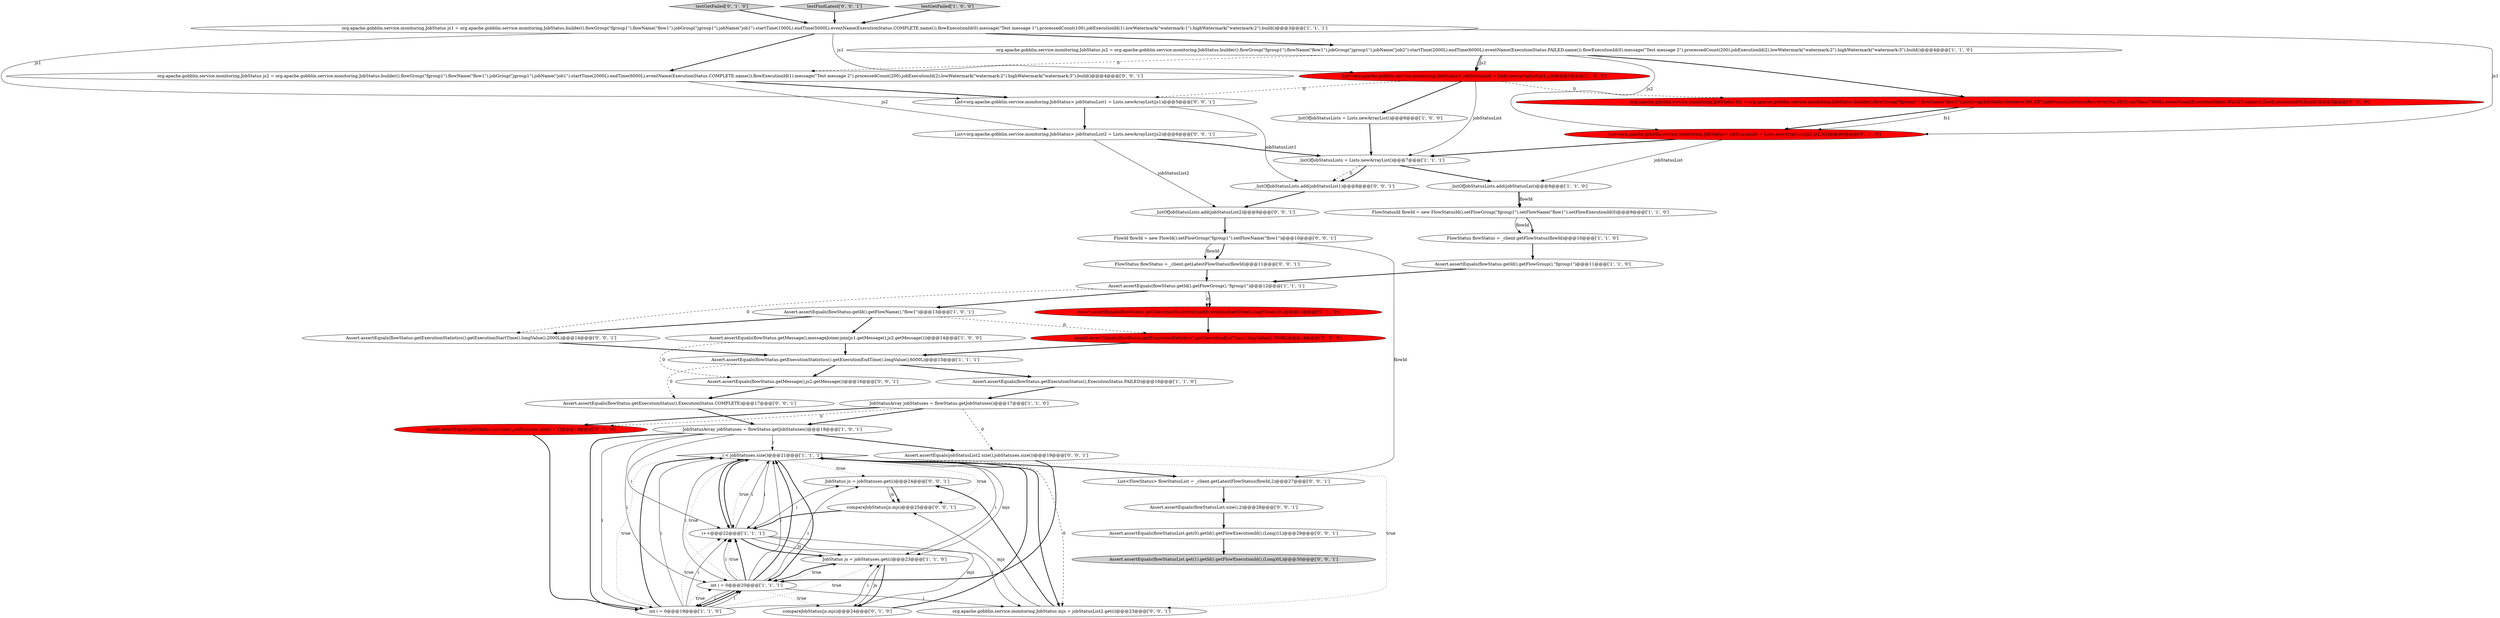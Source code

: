 digraph {
37 [style = filled, label = "FlowStatus flowStatus = _client.getLatestFlowStatus(flowId)@@@11@@@['0', '0', '1']", fillcolor = white, shape = ellipse image = "AAA0AAABBB3BBB"];
23 [style = filled, label = "testGetFailed['0', '1', '0']", fillcolor = lightgray, shape = diamond image = "AAA0AAABBB2BBB"];
36 [style = filled, label = "_listOfJobStatusLists.add(jobStatusList2)@@@9@@@['0', '0', '1']", fillcolor = white, shape = ellipse image = "AAA0AAABBB3BBB"];
29 [style = filled, label = "JobStatus js = jobStatuses.get(i)@@@24@@@['0', '0', '1']", fillcolor = white, shape = ellipse image = "AAA0AAABBB3BBB"];
44 [style = filled, label = "FlowId flowId = new FlowId().setFlowGroup(\"fgroup1\").setFlowName(\"flow1\")@@@10@@@['0', '0', '1']", fillcolor = white, shape = ellipse image = "AAA0AAABBB3BBB"];
5 [style = filled, label = "_listOfJobStatusLists = Lists.newArrayList()@@@6@@@['1', '0', '0']", fillcolor = white, shape = ellipse image = "AAA0AAABBB1BBB"];
1 [style = filled, label = "JobStatusArray jobStatuses = flowStatus.getJobStatuses()@@@17@@@['1', '1', '0']", fillcolor = white, shape = ellipse image = "AAA0AAABBB1BBB"];
14 [style = filled, label = "Assert.assertEquals(flowStatus.getMessage(),messageJoiner.join(js1.getMessage(),js2.getMessage()))@@@14@@@['1', '0', '0']", fillcolor = white, shape = ellipse image = "AAA0AAABBB1BBB"];
28 [style = filled, label = "compareJobStatus(js,mjs)@@@24@@@['0', '1', '0']", fillcolor = white, shape = ellipse image = "AAA0AAABBB2BBB"];
13 [style = filled, label = "org.apache.gobblin.service.monitoring.JobStatus js2 = org.apache.gobblin.service.monitoring.JobStatus.builder().flowGroup(\"fgroup1\").flowName(\"flow1\").jobGroup(\"jgroup1\").jobName(\"job2\").startTime(2000L).endTime(6000L).eventName(ExecutionStatus.FAILED.name()).flowExecutionId(0).message(\"Test message 2\").processedCount(200).jobExecutionId(2).lowWatermark(\"watermark:2\").highWatermark(\"watermark:3\").build()@@@4@@@['1', '1', '0']", fillcolor = white, shape = ellipse image = "AAA0AAABBB1BBB"];
15 [style = filled, label = "Assert.assertEquals(flowStatus.getId().getFlowGroup(),\"fgroup1\")@@@11@@@['1', '1', '0']", fillcolor = white, shape = ellipse image = "AAA0AAABBB1BBB"];
26 [style = filled, label = "Assert.assertEquals(flowStatus.getExecutionStatistics().getExecutionEndTime().longValue(),7000L)@@@14@@@['0', '1', '0']", fillcolor = red, shape = ellipse image = "AAA1AAABBB2BBB"];
38 [style = filled, label = "Assert.assertEquals(flowStatusList.get(1).getId().getFlowExecutionId(),(Long)0L)@@@30@@@['0', '0', '1']", fillcolor = lightgray, shape = ellipse image = "AAA0AAABBB3BBB"];
11 [style = filled, label = "Assert.assertEquals(flowStatus.getExecutionStatistics().getExecutionEndTime().longValue(),6000L)@@@15@@@['1', '1', '1']", fillcolor = white, shape = ellipse image = "AAA0AAABBB1BBB"];
21 [style = filled, label = "Assert.assertEquals(flowStatus.getId().getFlowName(),\"flow1\")@@@13@@@['1', '0', '1']", fillcolor = white, shape = ellipse image = "AAA0AAABBB1BBB"];
47 [style = filled, label = "Assert.assertEquals(flowStatus.getExecutionStatistics().getExecutionStartTime().longValue(),2000L)@@@14@@@['0', '0', '1']", fillcolor = white, shape = ellipse image = "AAA0AAABBB3BBB"];
31 [style = filled, label = "org.apache.gobblin.service.monitoring.JobStatus mjs = jobStatusList2.get(i)@@@23@@@['0', '0', '1']", fillcolor = white, shape = ellipse image = "AAA0AAABBB3BBB"];
43 [style = filled, label = "Assert.assertEquals(flowStatus.getExecutionStatus(),ExecutionStatus.COMPLETE)@@@17@@@['0', '0', '1']", fillcolor = white, shape = ellipse image = "AAA0AAABBB3BBB"];
19 [style = filled, label = "FlowStatus flowStatus = _client.getFlowStatus(flowId)@@@10@@@['1', '1', '0']", fillcolor = white, shape = ellipse image = "AAA0AAABBB1BBB"];
20 [style = filled, label = "i < jobStatuses.size()@@@21@@@['1', '1', '1']", fillcolor = white, shape = diamond image = "AAA0AAABBB1BBB"];
18 [style = filled, label = "int i = 0@@@19@@@['1', '1', '0']", fillcolor = white, shape = ellipse image = "AAA0AAABBB1BBB"];
46 [style = filled, label = "Assert.assertEquals(flowStatusList.size(),2)@@@28@@@['0', '0', '1']", fillcolor = white, shape = ellipse image = "AAA0AAABBB3BBB"];
35 [style = filled, label = "_listOfJobStatusLists.add(jobStatusList1)@@@8@@@['0', '0', '1']", fillcolor = white, shape = ellipse image = "AAA0AAABBB3BBB"];
39 [style = filled, label = "Assert.assertEquals(flowStatus.getMessage(),js2.getMessage())@@@16@@@['0', '0', '1']", fillcolor = white, shape = ellipse image = "AAA0AAABBB3BBB"];
40 [style = filled, label = "compareJobStatus(js,mjs)@@@25@@@['0', '0', '1']", fillcolor = white, shape = ellipse image = "AAA0AAABBB3BBB"];
30 [style = filled, label = "List<org.apache.gobblin.service.monitoring.JobStatus> jobStatusList2 = Lists.newArrayList(js2)@@@6@@@['0', '0', '1']", fillcolor = white, shape = ellipse image = "AAA0AAABBB3BBB"];
7 [style = filled, label = "List<org.apache.gobblin.service.monitoring.JobStatus> jobStatusList = Lists.newArrayList(js1,js2)@@@5@@@['1', '0', '0']", fillcolor = red, shape = ellipse image = "AAA1AAABBB1BBB"];
2 [style = filled, label = "i++@@@22@@@['1', '1', '1']", fillcolor = white, shape = ellipse image = "AAA0AAABBB1BBB"];
8 [style = filled, label = "_listOfJobStatusLists = Lists.newArrayList()@@@7@@@['1', '1', '1']", fillcolor = white, shape = ellipse image = "AAA0AAABBB1BBB"];
45 [style = filled, label = "Assert.assertEquals(jobStatusList2.size(),jobStatuses.size())@@@19@@@['0', '0', '1']", fillcolor = white, shape = ellipse image = "AAA0AAABBB3BBB"];
34 [style = filled, label = "List<FlowStatus> flowStatusList = _client.getLatestFlowStatus(flowId,2)@@@27@@@['0', '0', '1']", fillcolor = white, shape = ellipse image = "AAA0AAABBB3BBB"];
16 [style = filled, label = "Assert.assertEquals(flowStatus.getExecutionStatus(),ExecutionStatus.FAILED)@@@16@@@['1', '1', '0']", fillcolor = white, shape = ellipse image = "AAA0AAABBB1BBB"];
41 [style = filled, label = "testFindLatest['0', '0', '1']", fillcolor = lightgray, shape = diamond image = "AAA0AAABBB3BBB"];
22 [style = filled, label = "Assert.assertEquals(flowStatus.getExecutionStatistics().getExecutionStartTime().longValue(),0L)@@@13@@@['0', '1', '0']", fillcolor = red, shape = ellipse image = "AAA1AAABBB2BBB"];
12 [style = filled, label = "int i = 0@@@20@@@['1', '1', '1']", fillcolor = white, shape = ellipse image = "AAA0AAABBB1BBB"];
0 [style = filled, label = "org.apache.gobblin.service.monitoring.JobStatus js1 = org.apache.gobblin.service.monitoring.JobStatus.builder().flowGroup(\"fgroup1\").flowName(\"flow1\").jobGroup(\"jgroup1\").jobName(\"job1\").startTime(1000L).endTime(5000L).eventName(ExecutionStatus.COMPLETE.name()).flowExecutionId(0).message(\"Test message 1\").processedCount(100).jobExecutionId(1).lowWatermark(\"watermark:1\").highWatermark(\"watermark:2\").build()@@@3@@@['1', '1', '1']", fillcolor = white, shape = ellipse image = "AAA0AAABBB1BBB"];
9 [style = filled, label = "Assert.assertEquals(flowStatus.getId().getFlowGroup(),\"fgroup1\")@@@12@@@['1', '1', '1']", fillcolor = white, shape = ellipse image = "AAA0AAABBB1BBB"];
42 [style = filled, label = "List<org.apache.gobblin.service.monitoring.JobStatus> jobStatusList1 = Lists.newArrayList(js1)@@@5@@@['0', '0', '1']", fillcolor = white, shape = ellipse image = "AAA0AAABBB3BBB"];
17 [style = filled, label = "JobStatus js = jobStatuses.get(i)@@@23@@@['1', '1', '0']", fillcolor = white, shape = ellipse image = "AAA0AAABBB1BBB"];
32 [style = filled, label = "Assert.assertEquals(flowStatusList.get(0).getId().getFlowExecutionId(),(Long)1L)@@@29@@@['0', '0', '1']", fillcolor = white, shape = ellipse image = "AAA0AAABBB3BBB"];
27 [style = filled, label = "Assert.assertEquals(jobStatusList.size(),jobStatuses.size() + 1)@@@18@@@['0', '1', '0']", fillcolor = red, shape = ellipse image = "AAA1AAABBB2BBB"];
6 [style = filled, label = "testGetFailed['1', '0', '0']", fillcolor = lightgray, shape = diamond image = "AAA0AAABBB1BBB"];
33 [style = filled, label = "org.apache.gobblin.service.monitoring.JobStatus js2 = org.apache.gobblin.service.monitoring.JobStatus.builder().flowGroup(\"fgroup1\").flowName(\"flow1\").jobGroup(\"jgroup1\").jobName(\"job1\").startTime(2000L).endTime(6000L).eventName(ExecutionStatus.COMPLETE.name()).flowExecutionId(1).message(\"Test message 2\").processedCount(200).jobExecutionId(2).lowWatermark(\"watermark:2\").highWatermark(\"watermark:3\").build()@@@4@@@['0', '0', '1']", fillcolor = white, shape = ellipse image = "AAA0AAABBB3BBB"];
24 [style = filled, label = "org.apache.gobblin.service.monitoring.JobStatus fs1 = org.apache.gobblin.service.monitoring.JobStatus.builder().flowGroup(\"fgroup1\").flowName(\"flow1\").jobGroup(JobStatusRetriever.NA_KEY).jobName(JobStatusRetriever.NA_KEY).endTime(7000L).eventName(ExecutionStatus.FAILED.name()).flowExecutionId(0).build()@@@5@@@['0', '1', '0']", fillcolor = red, shape = ellipse image = "AAA1AAABBB2BBB"];
4 [style = filled, label = "JobStatusArray jobStatuses = flowStatus.getJobStatuses()@@@18@@@['1', '0', '1']", fillcolor = white, shape = ellipse image = "AAA0AAABBB1BBB"];
25 [style = filled, label = "List<org.apache.gobblin.service.monitoring.JobStatus> jobStatusList = Lists.newArrayList(js1,js2,fs1)@@@6@@@['0', '1', '0']", fillcolor = red, shape = ellipse image = "AAA1AAABBB2BBB"];
10 [style = filled, label = "_listOfJobStatusLists.add(jobStatusList)@@@8@@@['1', '1', '0']", fillcolor = white, shape = ellipse image = "AAA0AAABBB1BBB"];
3 [style = filled, label = "FlowStatusId flowId = new FlowStatusId().setFlowGroup(\"fgroup1\").setFlowName(\"flow1\").setFlowExecutionId(0)@@@9@@@['1', '1', '0']", fillcolor = white, shape = ellipse image = "AAA0AAABBB1BBB"];
40->2 [style = bold, label=""];
8->10 [style = bold, label=""];
41->0 [style = bold, label=""];
12->29 [style = solid, label="i"];
34->46 [style = bold, label=""];
0->13 [style = bold, label=""];
28->20 [style = bold, label=""];
1->27 [style = dashed, label="0"];
8->35 [style = dashed, label="0"];
1->27 [style = bold, label=""];
18->20 [style = dotted, label="true"];
44->34 [style = solid, label="flowId"];
20->40 [style = dotted, label="true"];
1->45 [style = dashed, label="0"];
26->11 [style = bold, label=""];
47->11 [style = bold, label=""];
7->42 [style = dashed, label="0"];
37->9 [style = bold, label=""];
43->4 [style = bold, label=""];
4->2 [style = solid, label="i"];
20->17 [style = solid, label="i"];
12->2 [style = bold, label=""];
20->2 [style = solid, label="i"];
12->20 [style = dotted, label="true"];
2->31 [style = solid, label="i"];
3->19 [style = bold, label=""];
20->31 [style = dotted, label="true"];
33->42 [style = bold, label=""];
13->7 [style = solid, label="js2"];
12->18 [style = bold, label=""];
9->21 [style = bold, label=""];
20->12 [style = solid, label="i"];
11->43 [style = dashed, label="0"];
18->2 [style = solid, label="i"];
30->8 [style = bold, label=""];
19->15 [style = bold, label=""];
12->18 [style = solid, label="i"];
14->11 [style = bold, label=""];
29->40 [style = solid, label="js"];
12->31 [style = solid, label="i"];
11->16 [style = bold, label=""];
4->12 [style = solid, label="i"];
7->8 [style = solid, label="jobStatusList"];
1->4 [style = bold, label=""];
12->17 [style = dotted, label="true"];
2->20 [style = bold, label=""];
12->20 [style = solid, label="i"];
36->44 [style = bold, label=""];
20->34 [style = bold, label=""];
17->28 [style = solid, label="js"];
18->17 [style = solid, label="i"];
12->2 [style = dotted, label="true"];
18->12 [style = bold, label=""];
31->29 [style = bold, label=""];
4->18 [style = bold, label=""];
20->31 [style = bold, label=""];
10->3 [style = solid, label="flowId"];
4->45 [style = bold, label=""];
18->20 [style = bold, label=""];
2->28 [style = solid, label="mjs"];
7->5 [style = bold, label=""];
12->2 [style = solid, label="i"];
15->9 [style = bold, label=""];
0->42 [style = solid, label="js1"];
13->33 [style = dashed, label="0"];
29->40 [style = bold, label=""];
44->37 [style = bold, label=""];
18->17 [style = dotted, label="true"];
20->17 [style = solid, label="mjs"];
42->35 [style = solid, label="jobStatusList1"];
2->17 [style = bold, label=""];
9->22 [style = bold, label=""];
22->26 [style = bold, label=""];
21->47 [style = bold, label=""];
27->18 [style = bold, label=""];
4->20 [style = solid, label="i"];
0->7 [style = solid, label="js1"];
13->24 [style = bold, label=""];
4->18 [style = solid, label="i"];
20->31 [style = dashed, label="0"];
12->20 [style = bold, label=""];
14->39 [style = dashed, label="0"];
9->22 [style = dashed, label="0"];
18->20 [style = solid, label="i"];
13->25 [style = solid, label="js2"];
23->0 [style = bold, label=""];
8->35 [style = bold, label=""];
2->20 [style = solid, label="i"];
17->12 [style = bold, label=""];
16->1 [style = bold, label=""];
21->26 [style = dashed, label="0"];
24->25 [style = bold, label=""];
46->32 [style = bold, label=""];
31->40 [style = solid, label="mjs"];
2->29 [style = solid, label="i"];
18->2 [style = dotted, label="true"];
21->14 [style = bold, label=""];
5->8 [style = bold, label=""];
18->12 [style = solid, label="i"];
24->25 [style = solid, label="fs1"];
25->10 [style = solid, label="jobStatusList"];
39->43 [style = bold, label=""];
33->30 [style = solid, label="js2"];
10->3 [style = bold, label=""];
30->36 [style = solid, label="jobStatusList2"];
6->0 [style = bold, label=""];
3->19 [style = solid, label="flowId"];
45->12 [style = bold, label=""];
12->28 [style = dotted, label="true"];
20->2 [style = bold, label=""];
9->47 [style = dashed, label="0"];
32->38 [style = bold, label=""];
17->28 [style = bold, label=""];
18->12 [style = dotted, label="true"];
0->33 [style = bold, label=""];
20->29 [style = dotted, label="true"];
42->30 [style = bold, label=""];
7->24 [style = dashed, label="0"];
13->7 [style = bold, label=""];
20->12 [style = bold, label=""];
11->39 [style = bold, label=""];
20->2 [style = dotted, label="true"];
25->8 [style = bold, label=""];
0->25 [style = solid, label="js1"];
35->36 [style = bold, label=""];
2->17 [style = solid, label="js"];
44->37 [style = solid, label="flowId"];
}

